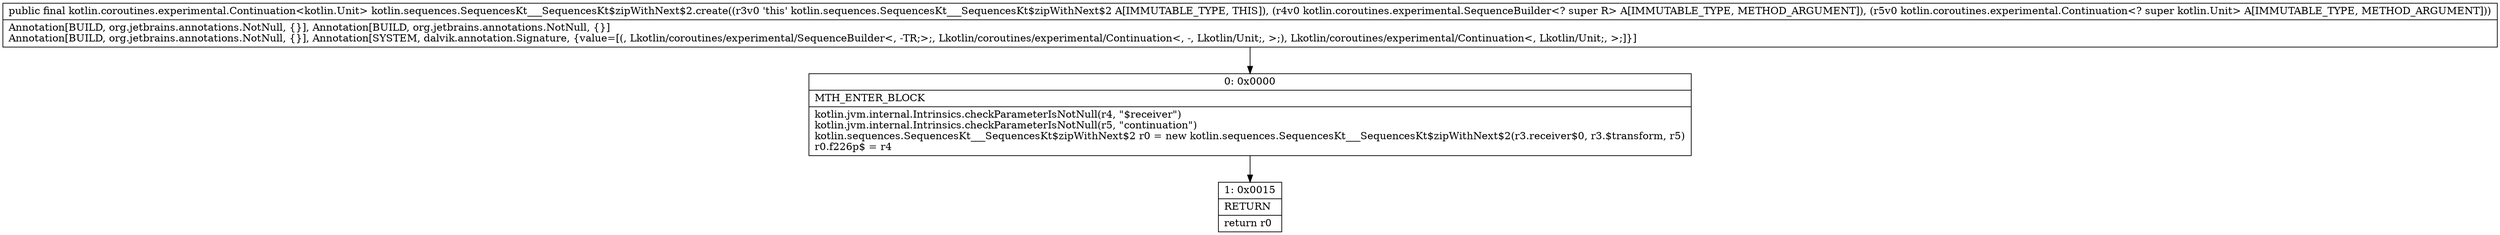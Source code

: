 digraph "CFG forkotlin.sequences.SequencesKt___SequencesKt$zipWithNext$2.create(Lkotlin\/coroutines\/experimental\/SequenceBuilder;Lkotlin\/coroutines\/experimental\/Continuation;)Lkotlin\/coroutines\/experimental\/Continuation;" {
Node_0 [shape=record,label="{0\:\ 0x0000|MTH_ENTER_BLOCK\l|kotlin.jvm.internal.Intrinsics.checkParameterIsNotNull(r4, \"$receiver\")\lkotlin.jvm.internal.Intrinsics.checkParameterIsNotNull(r5, \"continuation\")\lkotlin.sequences.SequencesKt___SequencesKt$zipWithNext$2 r0 = new kotlin.sequences.SequencesKt___SequencesKt$zipWithNext$2(r3.receiver$0, r3.$transform, r5)\lr0.f226p$ = r4\l}"];
Node_1 [shape=record,label="{1\:\ 0x0015|RETURN\l|return r0\l}"];
MethodNode[shape=record,label="{public final kotlin.coroutines.experimental.Continuation\<kotlin.Unit\> kotlin.sequences.SequencesKt___SequencesKt$zipWithNext$2.create((r3v0 'this' kotlin.sequences.SequencesKt___SequencesKt$zipWithNext$2 A[IMMUTABLE_TYPE, THIS]), (r4v0 kotlin.coroutines.experimental.SequenceBuilder\<? super R\> A[IMMUTABLE_TYPE, METHOD_ARGUMENT]), (r5v0 kotlin.coroutines.experimental.Continuation\<? super kotlin.Unit\> A[IMMUTABLE_TYPE, METHOD_ARGUMENT]))  | Annotation[BUILD, org.jetbrains.annotations.NotNull, \{\}], Annotation[BUILD, org.jetbrains.annotations.NotNull, \{\}]\lAnnotation[BUILD, org.jetbrains.annotations.NotNull, \{\}], Annotation[SYSTEM, dalvik.annotation.Signature, \{value=[(, Lkotlin\/coroutines\/experimental\/SequenceBuilder\<, \-TR;\>;, Lkotlin\/coroutines\/experimental\/Continuation\<, \-, Lkotlin\/Unit;, \>;), Lkotlin\/coroutines\/experimental\/Continuation\<, Lkotlin\/Unit;, \>;]\}]\l}"];
MethodNode -> Node_0;
Node_0 -> Node_1;
}

